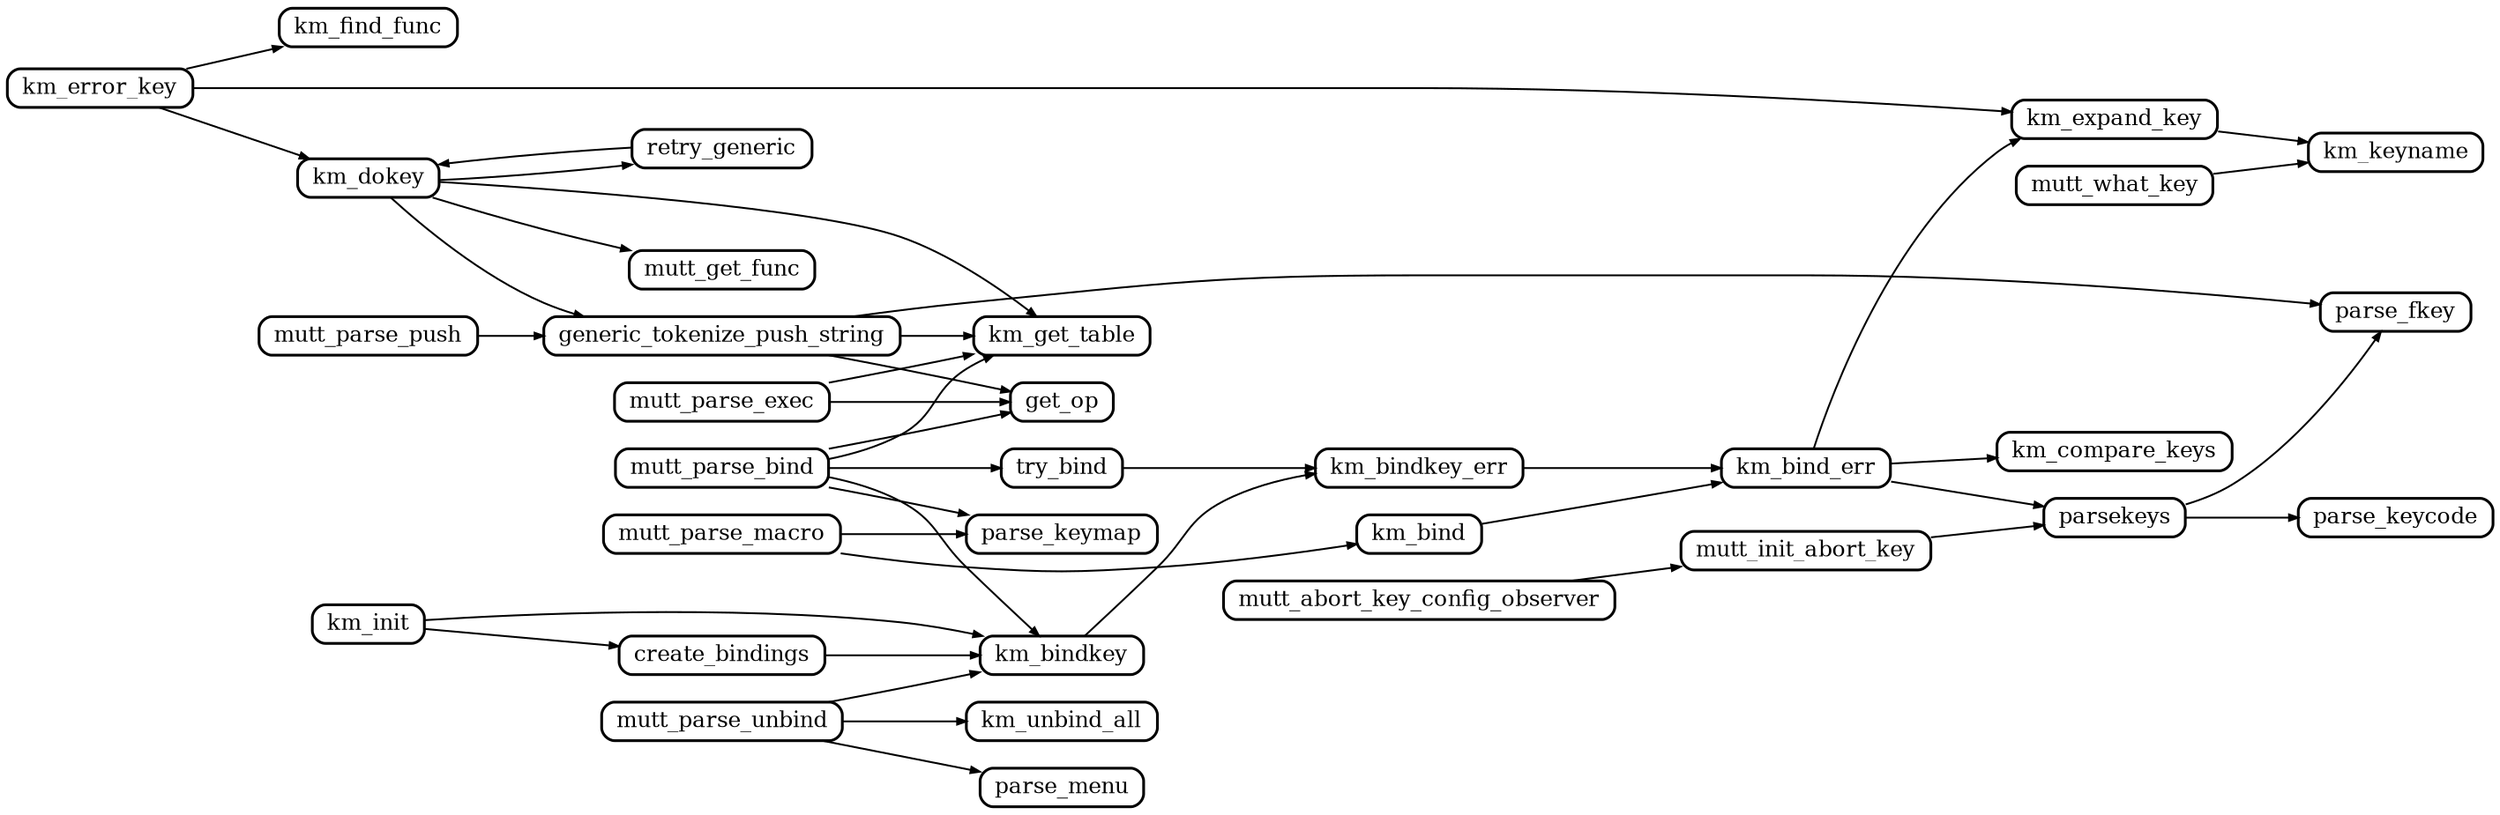 digraph callgraph {
	graph [
		rankdir="LR"
		nodesep="0.2"
		ranksep="0.5"
		compound="true"
	]

	node [
		shape="Mrecord"
		fontsize="12"
		fillcolor="#ffffff"
		style="filled"
		height="0.2"
		penwidth="1.5"
		color="black"
	]

	edge [
		penwidth="1.0"
		arrowsize="0.5"
	]

	create_bindings                -> km_bindkey
	generic_tokenize_push_string   -> get_op
	generic_tokenize_push_string   -> km_get_table
	generic_tokenize_push_string   -> parse_fkey
	km_bind                        -> km_bind_err
	km_bindkey                     -> km_bindkey_err
	km_bindkey_err                 -> km_bind_err
	km_bind_err                    -> km_compare_keys
	km_bind_err                    -> km_expand_key
	km_bind_err                    -> parsekeys
	km_dokey                       -> generic_tokenize_push_string
	km_dokey                       -> km_get_table
	km_dokey                       -> mutt_get_func
	km_dokey                       -> retry_generic
	km_error_key                   -> km_dokey
	km_error_key                   -> km_expand_key
	km_error_key                   -> km_find_func
	km_expand_key                  -> km_keyname
	km_init                        -> create_bindings
	km_init                        -> km_bindkey
	mutt_abort_key_config_observer -> mutt_init_abort_key
	mutt_init_abort_key            -> parsekeys
	mutt_parse_bind                -> get_op
	mutt_parse_bind                -> km_bindkey
	mutt_parse_bind                -> km_get_table
	mutt_parse_bind                -> parse_keymap
	mutt_parse_bind                -> try_bind
	mutt_parse_exec                -> get_op
	mutt_parse_exec                -> km_get_table
	mutt_parse_macro               -> km_bind
	mutt_parse_macro               -> parse_keymap
	mutt_parse_push                -> generic_tokenize_push_string
	mutt_parse_unbind              -> km_bindkey
	mutt_parse_unbind              -> km_unbind_all
	mutt_parse_unbind              -> parse_menu
	mutt_what_key                  -> km_keyname
	parsekeys                      -> parse_fkey
	parsekeys                      -> parse_keycode
	retry_generic                  -> km_dokey
	try_bind                       -> km_bindkey_err

}
